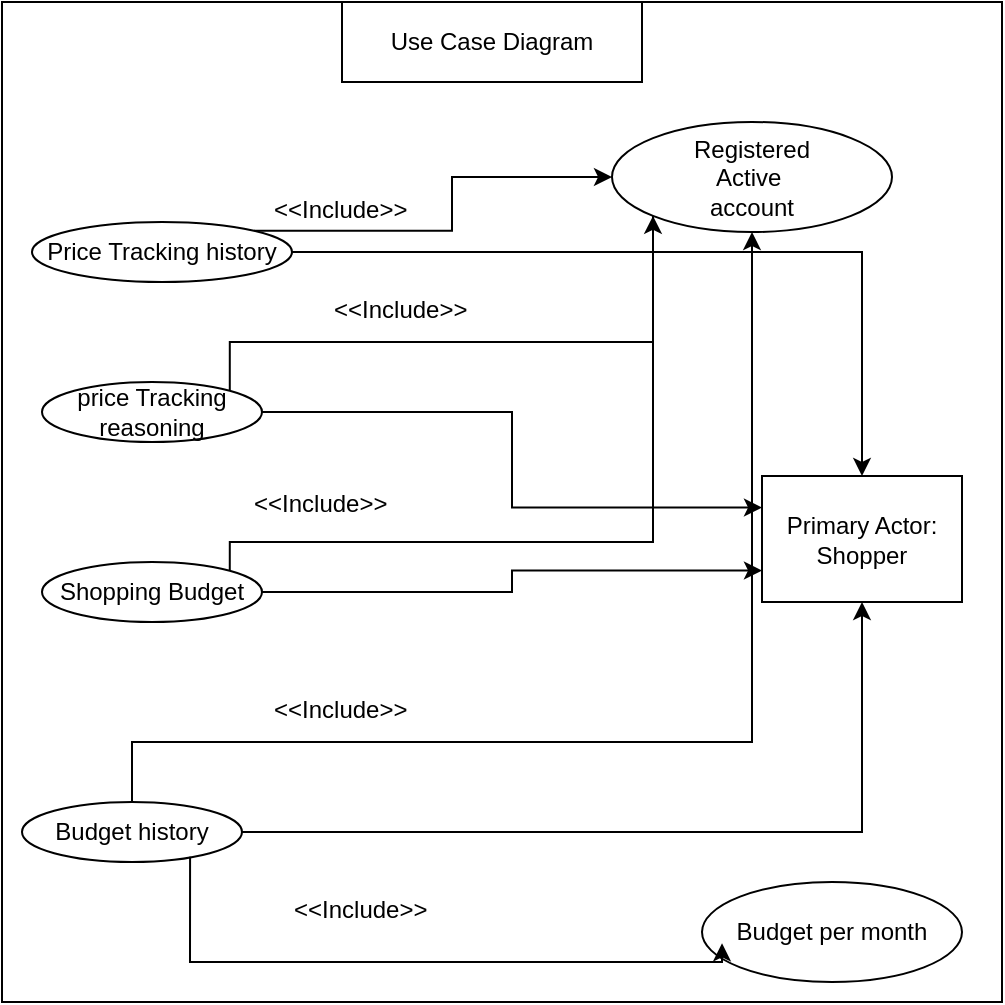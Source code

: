 <mxfile version="22.0.4" type="google">
  <diagram name="Page-1" id="4dWl3C3BqsDxm5pRTNil">
    <mxGraphModel grid="1" page="1" gridSize="10" guides="1" tooltips="1" connect="1" arrows="1" fold="1" pageScale="1" pageWidth="850" pageHeight="1100" math="0" shadow="0">
      <root>
        <mxCell id="0" />
        <mxCell id="1" parent="0" />
        <mxCell id="tPHH5LvpKrj1Zh-4ouin-3" value="" style="whiteSpace=wrap;html=1;aspect=fixed;" vertex="1" parent="1">
          <mxGeometry x="140" y="190" width="500" height="500" as="geometry" />
        </mxCell>
        <mxCell id="tL1exYCS6HXLUD747vFQ-3" style="edgeStyle=orthogonalEdgeStyle;rounded=0;orthogonalLoop=1;jettySize=auto;html=1;exitX=1;exitY=0.5;exitDx=0;exitDy=0;entryX=0;entryY=0.25;entryDx=0;entryDy=0;" edge="1" parent="1" source="tPHH5LvpKrj1Zh-4ouin-5" target="tPHH5LvpKrj1Zh-4ouin-16">
          <mxGeometry relative="1" as="geometry" />
        </mxCell>
        <mxCell id="tL1exYCS6HXLUD747vFQ-16" style="edgeStyle=orthogonalEdgeStyle;rounded=0;orthogonalLoop=1;jettySize=auto;html=1;exitX=1;exitY=1;exitDx=0;exitDy=0;entryX=0;entryY=1;entryDx=0;entryDy=0;" edge="1" parent="1" source="tPHH5LvpKrj1Zh-4ouin-5" target="tL1exYCS6HXLUD747vFQ-13">
          <mxGeometry relative="1" as="geometry">
            <Array as="points">
              <mxPoint x="254" y="360" />
              <mxPoint x="465" y="360" />
            </Array>
          </mxGeometry>
        </mxCell>
        <mxCell id="tPHH5LvpKrj1Zh-4ouin-5" value="price Tracking reasoning" style="ellipse;whiteSpace=wrap;html=1;" vertex="1" parent="1">
          <mxGeometry x="160" y="380" width="110" height="30" as="geometry" />
        </mxCell>
        <mxCell id="tPHH5LvpKrj1Zh-4ouin-19" style="edgeStyle=orthogonalEdgeStyle;rounded=0;orthogonalLoop=1;jettySize=auto;html=1;exitX=1;exitY=0.5;exitDx=0;exitDy=0;" edge="1" parent="1" source="tPHH5LvpKrj1Zh-4ouin-6" target="tPHH5LvpKrj1Zh-4ouin-16">
          <mxGeometry relative="1" as="geometry" />
        </mxCell>
        <mxCell id="tL1exYCS6HXLUD747vFQ-14" style="edgeStyle=orthogonalEdgeStyle;rounded=0;orthogonalLoop=1;jettySize=auto;html=1;exitX=1;exitY=0;exitDx=0;exitDy=0;entryX=0;entryY=0.5;entryDx=0;entryDy=0;" edge="1" parent="1" source="tPHH5LvpKrj1Zh-4ouin-6" target="tL1exYCS6HXLUD747vFQ-13">
          <mxGeometry relative="1" as="geometry" />
        </mxCell>
        <mxCell id="tPHH5LvpKrj1Zh-4ouin-6" value="&lt;span id=&quot;docs-internal-guid-4dfa3878-7fff-13ff-aa03-118f765a006c&quot;&gt;&lt;/span&gt;Price Tracking history" style="ellipse;whiteSpace=wrap;html=1;" vertex="1" parent="1">
          <mxGeometry x="155" y="300" width="130" height="30" as="geometry" />
        </mxCell>
        <mxCell id="tL1exYCS6HXLUD747vFQ-2" style="edgeStyle=orthogonalEdgeStyle;rounded=0;orthogonalLoop=1;jettySize=auto;html=1;exitX=1;exitY=0.5;exitDx=0;exitDy=0;entryX=0;entryY=0.75;entryDx=0;entryDy=0;" edge="1" parent="1" source="tPHH5LvpKrj1Zh-4ouin-8" target="tPHH5LvpKrj1Zh-4ouin-16">
          <mxGeometry relative="1" as="geometry" />
        </mxCell>
        <mxCell id="tL1exYCS6HXLUD747vFQ-17" style="edgeStyle=orthogonalEdgeStyle;rounded=0;orthogonalLoop=1;jettySize=auto;html=1;exitX=1;exitY=0;exitDx=0;exitDy=0;entryX=0;entryY=0;entryDx=0;entryDy=0;" edge="1" parent="1" source="tPHH5LvpKrj1Zh-4ouin-8" target="tL1exYCS6HXLUD747vFQ-13">
          <mxGeometry relative="1" as="geometry">
            <Array as="points">
              <mxPoint x="254" y="460" />
              <mxPoint x="465" y="460" />
            </Array>
          </mxGeometry>
        </mxCell>
        <mxCell id="tPHH5LvpKrj1Zh-4ouin-8" value="Shopping Budget" style="ellipse;whiteSpace=wrap;html=1;" vertex="1" parent="1">
          <mxGeometry x="160" y="470" width="110" height="30" as="geometry" />
        </mxCell>
        <mxCell id="tL1exYCS6HXLUD747vFQ-1" style="edgeStyle=orthogonalEdgeStyle;rounded=0;orthogonalLoop=1;jettySize=auto;html=1;exitX=1;exitY=0.5;exitDx=0;exitDy=0;entryX=0.5;entryY=1;entryDx=0;entryDy=0;" edge="1" parent="1" source="tPHH5LvpKrj1Zh-4ouin-9" target="tPHH5LvpKrj1Zh-4ouin-16">
          <mxGeometry relative="1" as="geometry" />
        </mxCell>
        <mxCell id="tL1exYCS6HXLUD747vFQ-28" style="edgeStyle=orthogonalEdgeStyle;rounded=0;orthogonalLoop=1;jettySize=auto;html=1;exitX=0.5;exitY=0;exitDx=0;exitDy=0;entryX=0.5;entryY=1;entryDx=0;entryDy=0;" edge="1" parent="1" source="tPHH5LvpKrj1Zh-4ouin-9" target="tL1exYCS6HXLUD747vFQ-13">
          <mxGeometry relative="1" as="geometry">
            <Array as="points">
              <mxPoint x="205" y="560" />
              <mxPoint x="515" y="560" />
            </Array>
          </mxGeometry>
        </mxCell>
        <mxCell id="tPHH5LvpKrj1Zh-4ouin-9" value="Budget history" style="ellipse;whiteSpace=wrap;html=1;" vertex="1" parent="1">
          <mxGeometry x="150" y="590" width="110" height="30" as="geometry" />
        </mxCell>
        <mxCell id="tPHH5LvpKrj1Zh-4ouin-16" value="Primary Actor:&lt;br&gt;Shopper" style="rounded=0;whiteSpace=wrap;html=1;" vertex="1" parent="1">
          <mxGeometry x="520" y="427" width="100" height="63" as="geometry" />
        </mxCell>
        <mxCell id="tL1exYCS6HXLUD747vFQ-4" value="&amp;lt;&amp;lt;Include&amp;gt;&amp;gt;" style="text;strokeColor=none;fillColor=none;align=left;verticalAlign=top;spacingLeft=4;spacingRight=4;overflow=hidden;rotatable=0;points=[[0,0.5],[1,0.5]];portConstraint=eastwest;whiteSpace=wrap;html=1;" vertex="1" parent="1">
          <mxGeometry x="270" y="280" width="100" height="26" as="geometry" />
        </mxCell>
        <mxCell id="tL1exYCS6HXLUD747vFQ-5" value="&amp;lt;&amp;lt;Include&amp;gt;&amp;gt;" style="text;strokeColor=none;fillColor=none;align=left;verticalAlign=top;spacingLeft=4;spacingRight=4;overflow=hidden;rotatable=0;points=[[0,0.5],[1,0.5]];portConstraint=eastwest;whiteSpace=wrap;html=1;" vertex="1" parent="1">
          <mxGeometry x="300" y="330" width="100" height="26" as="geometry" />
        </mxCell>
        <mxCell id="tL1exYCS6HXLUD747vFQ-7" value="&amp;lt;&amp;lt;Include&amp;gt;&amp;gt;" style="text;strokeColor=none;fillColor=none;align=left;verticalAlign=top;spacingLeft=4;spacingRight=4;overflow=hidden;rotatable=0;points=[[0,0.5],[1,0.5]];portConstraint=eastwest;whiteSpace=wrap;html=1;" vertex="1" parent="1">
          <mxGeometry x="260" y="427" width="100" height="26" as="geometry" />
        </mxCell>
        <mxCell id="tL1exYCS6HXLUD747vFQ-13" value="Registered&lt;br&gt;Active&amp;nbsp;&lt;br&gt;account&lt;br&gt;" style="ellipse;whiteSpace=wrap;html=1;" vertex="1" parent="1">
          <mxGeometry x="445" y="250" width="140" height="55" as="geometry" />
        </mxCell>
        <mxCell id="tL1exYCS6HXLUD747vFQ-20" value="Budget per month" style="ellipse;whiteSpace=wrap;html=1;" vertex="1" parent="1">
          <mxGeometry x="490" y="630" width="130" height="50" as="geometry" />
        </mxCell>
        <mxCell id="tL1exYCS6HXLUD747vFQ-23" value="Use Case Diagram" style="rounded=0;whiteSpace=wrap;html=1;" vertex="1" parent="1">
          <mxGeometry x="310" y="190" width="150" height="40" as="geometry" />
        </mxCell>
        <mxCell id="tL1exYCS6HXLUD747vFQ-24" style="edgeStyle=orthogonalEdgeStyle;rounded=0;orthogonalLoop=1;jettySize=auto;html=1;exitX=0.764;exitY=0.911;exitDx=0;exitDy=0;entryX=0.077;entryY=0.613;entryDx=0;entryDy=0;entryPerimeter=0;exitPerimeter=0;" edge="1" parent="1" source="tPHH5LvpKrj1Zh-4ouin-9" target="tL1exYCS6HXLUD747vFQ-20">
          <mxGeometry relative="1" as="geometry">
            <Array as="points">
              <mxPoint x="234" y="670" />
              <mxPoint x="500" y="670" />
            </Array>
          </mxGeometry>
        </mxCell>
        <mxCell id="tL1exYCS6HXLUD747vFQ-29" value="&amp;lt;&amp;lt;Include&amp;gt;&amp;gt;" style="text;strokeColor=none;fillColor=none;align=left;verticalAlign=top;spacingLeft=4;spacingRight=4;overflow=hidden;rotatable=0;points=[[0,0.5],[1,0.5]];portConstraint=eastwest;whiteSpace=wrap;html=1;" vertex="1" parent="1">
          <mxGeometry x="270" y="530" width="100" height="26" as="geometry" />
        </mxCell>
        <mxCell id="tL1exYCS6HXLUD747vFQ-30" value="&amp;lt;&amp;lt;Include&amp;gt;&amp;gt;" style="text;strokeColor=none;fillColor=none;align=left;verticalAlign=top;spacingLeft=4;spacingRight=4;overflow=hidden;rotatable=0;points=[[0,0.5],[1,0.5]];portConstraint=eastwest;whiteSpace=wrap;html=1;" vertex="1" parent="1">
          <mxGeometry x="280" y="630" width="100" height="26" as="geometry" />
        </mxCell>
        <mxCell id="tL1exYCS6HXLUD747vFQ-32" style="edgeStyle=orthogonalEdgeStyle;rounded=0;orthogonalLoop=1;jettySize=auto;html=1;exitX=0.5;exitY=1;exitDx=0;exitDy=0;" edge="1" parent="1" source="tL1exYCS6HXLUD747vFQ-23" target="tL1exYCS6HXLUD747vFQ-23">
          <mxGeometry relative="1" as="geometry" />
        </mxCell>
      </root>
    </mxGraphModel>
  </diagram>
</mxfile>
